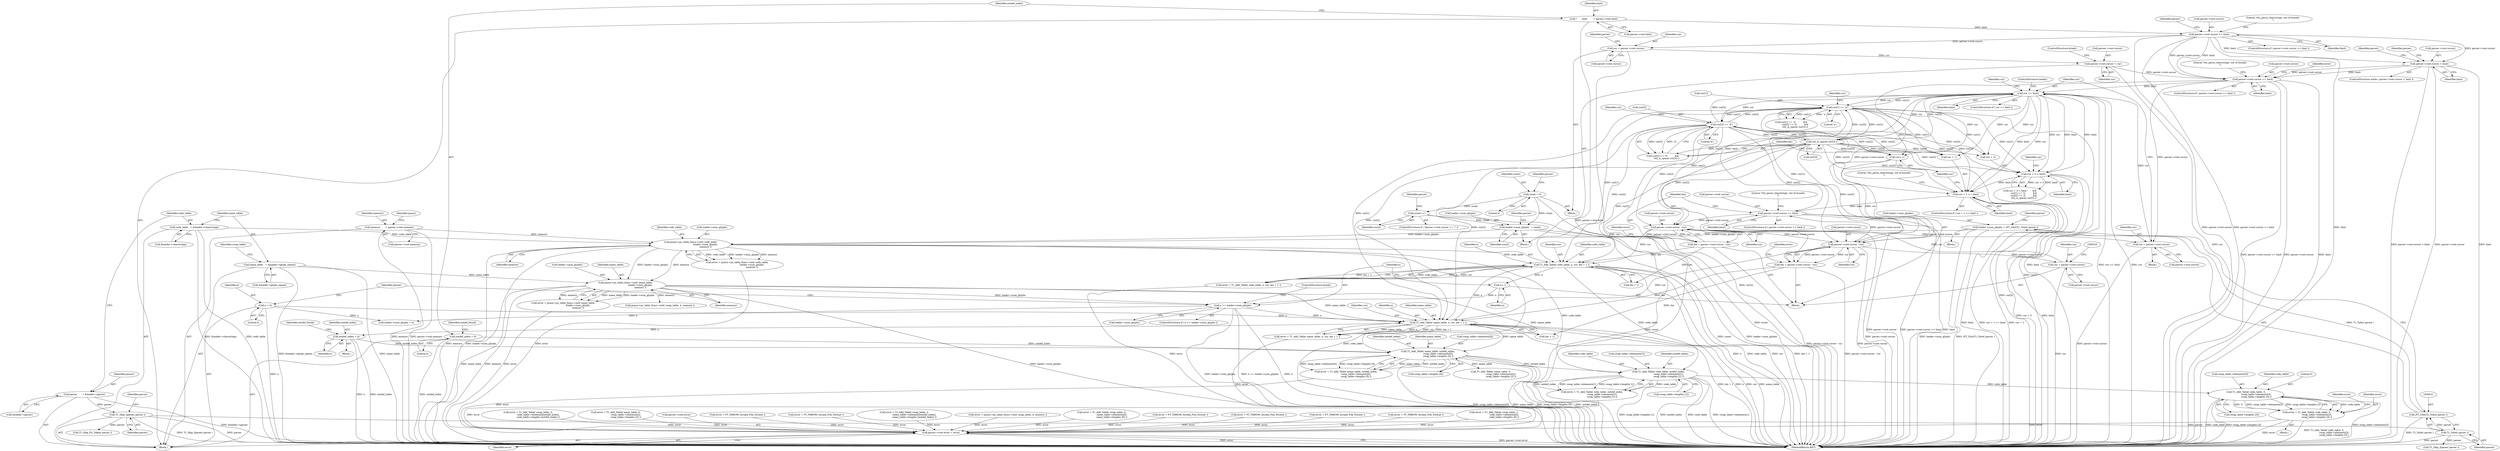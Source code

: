 digraph "0_savannah_dd89710f0f643eb0f99a3830e0712d26c7642acd_0@array" {
"1000740" [label="(Call,T1_Add_Table( code_table, 0,\n                            swap_table->elements[3],\n                            swap_table->lengths [3] ))"];
"1000704" [label="(Call,T1_Add_Table( code_table, notdef_index,\n                            swap_table->elements[1],\n                            swap_table->lengths [1] ))"];
"1000555" [label="(Call,T1_Add_Table( code_table, n, cur, len + 1 ))"];
"1000346" [label="(Call,psaux->ps_table_funcs->init( code_table,\n                                         loader->num_glyphs,\n                                         memory ))"];
"1000134" [label="(Call,code_table   = &loader->charstrings)"];
"1000295" [label="(Call,loader->num_glyphs  = count)"];
"1000243" [label="(Call,count = 0)"];
"1000282" [label="(Call,count++)"];
"1000216" [label="(Call,loader->num_glyphs = (FT_UInt)T1_ToInt( parser ))"];
"1000220" [label="(Call,(FT_UInt)T1_ToInt( parser ))"];
"1000222" [label="(Call,T1_ToInt( parser ))"];
"1000189" [label="(Call,T1_Skip_Spaces( parser ))"];
"1000127" [label="(Call,parser       = &loader->parser)"];
"1000155" [label="(Call,memory       = parser->root.memory)"];
"1000472" [label="(Call,T1_Add_Table( name_table, n, cur, len + 1 ))"];
"1000357" [label="(Call,psaux->ps_table_funcs->init( name_table,\n                                         loader->num_glyphs,\n                                         memory ))"];
"1000141" [label="(Call,name_table   = &loader->glyph_names)"];
"1000375" [label="(Call,n = 0)"];
"1000577" [label="(Call,n >= loader->num_glyphs)"];
"1000574" [label="(Call,n++)"];
"1000407" [label="(Call,cur[1] == 'n')"];
"1000413" [label="(Call,cur[2] == 'd')"];
"1000390" [label="(Call,cur >= limit)"];
"1000382" [label="(Call,cur = parser->root.cursor)"];
"1000329" [label="(Call,parser->root.cursor >= limit)"];
"1000300" [label="(Call,parser->root.cursor = cur)"];
"1000257" [label="(Call,cur = parser->root.cursor)"];
"1000192" [label="(Call,parser->root.cursor >= limit)"];
"1000173" [label="(Call,*       limit        = parser->root.limit)"];
"1000265" [label="(Call,parser->root.cursor < limit)"];
"1000546" [label="(Call,parser->root.cursor - cur)"];
"1000529" [label="(Call,parser->root.cursor >= limit)"];
"1000463" [label="(Call,parser->root.cursor - cur)"];
"1000459" [label="(Call,cur++)"];
"1000418" [label="(Call,t42_is_space( cur[3] ))"];
"1000446" [label="(Call,cur + 1 >= limit)"];
"1000401" [label="(Call,cur + 3 < limit)"];
"1000517" [label="(Call,cur = parser->root.cursor)"];
"1000461" [label="(Call,len = parser->root.cursor - cur)"];
"1000544" [label="(Call,len = parser->root.cursor - cur)"];
"1000686" [label="(Call,T1_Add_Table( name_table, notdef_index,\n                            swap_table->elements[0],\n                            swap_table->lengths [0] ))"];
"1000509" [label="(Call,notdef_index = n)"];
"1000182" [label="(Call,notdef_index = 0)"];
"1000738" [label="(Call,error = T1_Add_Table( code_table, 0,\n                            swap_table->elements[3],\n                            swap_table->lengths [3] ))"];
"1000758" [label="(Call,parser->root.error = error)"];
"1000742" [label="(Literal,0)"];
"1000192" [label="(Call,parser->root.cursor >= limit)"];
"1000414" [label="(Call,cur[2])"];
"1000174" [label="(Identifier,limit)"];
"1000183" [label="(Identifier,notdef_index)"];
"1000754" [label="(Identifier,error)"];
"1000187" [label="(Identifier,notdef_found)"];
"1000265" [label="(Call,parser->root.cursor < limit)"];
"1000309" [label="(Identifier,parser)"];
"1000339" [label="(Call,error = FT_THROW( Invalid_File_Format ))"];
"1000412" [label="(Call,cur[2] == 'd'          &&\n           t42_is_space( cur[3] ))"];
"1000546" [label="(Call,parser->root.cursor - cur)"];
"1000175" [label="(Call,parser->root.limit)"];
"1000257" [label="(Call,cur = parser->root.cursor)"];
"1000347" [label="(Identifier,code_table)"];
"1000705" [label="(Identifier,code_table)"];
"1000246" [label="(Call,T1_Skip_PS_Token( parser ))"];
"1000307" [label="(ControlStructure,break;)"];
"1000539" [label="(Call,error = FT_THROW( Invalid_File_Format ))"];
"1000346" [label="(Call,psaux->ps_table_funcs->init( code_table,\n                                         loader->num_glyphs,\n                                         memory ))"];
"1000381" [label="(Identifier,parser)"];
"1000406" [label="(Call,cur[1] == 'n'          &&\n           cur[2] == 'd'          &&\n           t42_is_space( cur[3] ))"];
"1000156" [label="(Identifier,memory)"];
"1000216" [label="(Call,loader->num_glyphs = (FT_UInt)T1_ToInt( parser ))"];
"1000415" [label="(Identifier,cur)"];
"1000165" [label="(Identifier,psaux)"];
"1000413" [label="(Call,cur[2] == 'd')"];
"1000282" [label="(Call,count++)"];
"1000259" [label="(Call,parser->root.cursor)"];
"1000556" [label="(Identifier,code_table)"];
"1000202" [label="(Call,error = FT_THROW( Invalid_File_Format ))"];
"1000530" [label="(Call,parser->root.cursor)"];
"1000247" [label="(Identifier,parser)"];
"1000740" [label="(Call,T1_Add_Table( code_table, 0,\n                            swap_table->elements[3],\n                            swap_table->lengths [3] ))"];
"1000758" [label="(Call,parser->root.error = error)"];
"1000462" [label="(Identifier,len)"];
"1000443" [label="(Block,)"];
"1000583" [label="(Call,loader->num_glyphs = n)"];
"1000702" [label="(Call,error = T1_Add_Table( code_table, notdef_index,\n                            swap_table->elements[1],\n                            swap_table->lengths [1] ))"];
"1000217" [label="(Call,loader->num_glyphs)"];
"1000689" [label="(Call,swap_table->elements[0])"];
"1000511" [label="(Identifier,n)"];
"1000359" [label="(Call,loader->num_glyphs)"];
"1000306" [label="(Identifier,cur)"];
"1000258" [label="(Identifier,cur)"];
"1000368" [label="(Call,psaux->ps_table_funcs->init( swap_table, 4, memory ))"];
"1000220" [label="(Call,(FT_UInt)T1_ToInt( parser ))"];
"1000127" [label="(Call,parser       = &loader->parser)"];
"1000576" [label="(ControlStructure,if ( n >= loader->num_glyphs ))"];
"1000128" [label="(Identifier,parser)"];
"1000391" [label="(Identifier,cur)"];
"1000296" [label="(Call,loader->num_glyphs)"];
"1000271" [label="(Identifier,limit)"];
"1000243" [label="(Call,count = 0)"];
"1000707" [label="(Call,swap_table->elements[1])"];
"1000582" [label="(ControlStructure,break;)"];
"1000295" [label="(Call,loader->num_glyphs  = count)"];
"1000392" [label="(Identifier,limit)"];
"1000418" [label="(Call,t42_is_space( cur[3] ))"];
"1000264" [label="(ControlStructure,while ( parser->root.cursor < limit ))"];
"1000464" [label="(Call,parser->root.cursor)"];
"1000408" [label="(Call,cur[1])"];
"1000212" [label="(Identifier,parser)"];
"1000400" [label="(Call,cur + 3 < limit        &&\n           cur[1] == 'n'          &&\n           cur[2] == 'd'          &&\n           t42_is_space( cur[3] ))"];
"1000190" [label="(Identifier,parser)"];
"1000384" [label="(Call,parser->root.cursor)"];
"1000508" [label="(Block,)"];
"1000748" [label="(Call,swap_table->lengths [3])"];
"1000666" [label="(Call,error = T1_Add_Table( swap_table, 3,\n                            code_table->elements[notdef_index],\n                            code_table->lengths [notdef_index] ))"];
"1000184" [label="(Literal,0)"];
"1000379" [label="(Block,)"];
"1000706" [label="(Identifier,notdef_index)"];
"1000472" [label="(Call,T1_Add_Table( name_table, n, cur, len + 1 ))"];
"1000143" [label="(Call,&loader->glyph_names)"];
"1000579" [label="(Call,loader->num_glyphs)"];
"1000380" [label="(Call,T1_Skip_Spaces( parser ))"];
"1000278" [label="(Identifier,parser)"];
"1000518" [label="(Identifier,cur)"];
"1000694" [label="(Call,swap_table->lengths [0])"];
"1000519" [label="(Call,parser->root.cursor)"];
"1000557" [label="(Identifier,n)"];
"1000446" [label="(Call,cur + 1 >= limit)"];
"1000547" [label="(Call,parser->root.cursor)"];
"1000223" [label="(Identifier,parser)"];
"1000125" [label="(Block,)"];
"1000375" [label="(Call,n = 0)"];
"1000390" [label="(Call,cur >= limit)"];
"1000351" [label="(Identifier,memory)"];
"1000552" [label="(Identifier,cur)"];
"1000393" [label="(ControlStructure,break;)"];
"1000469" [label="(Identifier,cur)"];
"1000366" [label="(Call,error = psaux->ps_table_funcs->init( swap_table, 4, memory ))"];
"1000303" [label="(Identifier,parser)"];
"1000460" [label="(Identifier,cur)"];
"1000612" [label="(Call,error = T1_Add_Table( swap_table, 0,\n                            name_table->elements[0],\n                            name_table->lengths [0] ))"];
"1000475" [label="(Identifier,cur)"];
"1000545" [label="(Identifier,len)"];
"1000323" [label="(Call,error = FT_THROW( Invalid_File_Format ))"];
"1000470" [label="(Call,error = T1_Add_Table( name_table, n, cur, len + 1 ))"];
"1000764" [label="(Identifier,error)"];
"1000344" [label="(Call,error = psaux->ps_table_funcs->init( code_table,\n                                         loader->num_glyphs,\n                                         memory ))"];
"1000765" [label="(MethodReturn,RET)"];
"1000402" [label="(Call,cur + 3)"];
"1000273" [label="(ControlStructure,if ( *parser->root.cursor == '/' ))"];
"1000555" [label="(Call,T1_Add_Table( code_table, n, cur, len + 1 ))"];
"1000559" [label="(Call,len + 1)"];
"1000215" [label="(Block,)"];
"1000445" [label="(ControlStructure,if ( cur + 1 >= limit ))"];
"1000577" [label="(Call,n >= loader->num_glyphs)"];
"1000474" [label="(Identifier,n)"];
"1000377" [label="(Literal,0)"];
"1000338" [label="(Literal,\"t42_parse_charstrings: out of bounds\n\")"];
"1000419" [label="(Call,cur[3])"];
"1000630" [label="(Call,error = T1_Add_Table( swap_table, 1,\n                            code_table->elements[0],\n                            code_table->lengths [0] ))"];
"1000544" [label="(Call,len = parser->root.cursor - cur)"];
"1000553" [label="(Call,error = T1_Add_Table( code_table, n, cur, len + 1 ))"];
"1000193" [label="(Call,parser->root.cursor)"];
"1000574" [label="(Call,n++)"];
"1000332" [label="(Identifier,parser)"];
"1000182" [label="(Call,notdef_index = 0)"];
"1000529" [label="(Call,parser->root.cursor >= limit)"];
"1000222" [label="(Call,T1_ToInt( parser ))"];
"1000141" [label="(Call,name_table   = &loader->glyph_names)"];
"1000149" [label="(Identifier,swap_table)"];
"1000155" [label="(Call,memory       = parser->root.memory)"];
"1000195" [label="(Identifier,parser)"];
"1000720" [label="(Call,error = T1_Add_Table( name_table, 0,\n                            swap_table->elements[2],\n                            swap_table->lengths [2] ))"];
"1000329" [label="(Call,parser->root.cursor >= limit)"];
"1000191" [label="(ControlStructure,if ( parser->root.cursor >= limit ))"];
"1000712" [label="(Call,swap_table->lengths [1])"];
"1000241" [label="(Block,)"];
"1000476" [label="(Call,len + 1)"];
"1000684" [label="(Call,error = T1_Add_Table( name_table, notdef_index,\n                            swap_table->elements[0],\n                            swap_table->lengths [0] ))"];
"1000135" [label="(Identifier,code_table)"];
"1000405" [label="(Identifier,limit)"];
"1000201" [label="(Literal,\"t42_parse_charstrings: out of bounds\n\")"];
"1000704" [label="(Call,T1_Add_Table( code_table, notdef_index,\n                            swap_table->elements[1],\n                            swap_table->lengths [1] ))"];
"1000517" [label="(Call,cur = parser->root.cursor)"];
"1000245" [label="(Literal,0)"];
"1000357" [label="(Call,psaux->ps_table_funcs->init( name_table,\n                                         loader->num_glyphs,\n                                         memory ))"];
"1000538" [label="(Literal,\"t42_parse_charstrings: out of bounds\n\")"];
"1000611" [label="(Block,)"];
"1000450" [label="(Identifier,limit)"];
"1000328" [label="(ControlStructure,if ( parser->root.cursor >= limit ))"];
"1000299" [label="(Identifier,count)"];
"1000157" [label="(Call,parser->root.memory)"];
"1000330" [label="(Call,parser->root.cursor)"];
"1000376" [label="(Identifier,n)"];
"1000535" [label="(Identifier,limit)"];
"1000294" [label="(Block,)"];
"1000686" [label="(Call,T1_Add_Table( name_table, notdef_index,\n                            swap_table->elements[0],\n                            swap_table->lengths [0] ))"];
"1000688" [label="(Identifier,notdef_index)"];
"1000463" [label="(Call,parser->root.cursor - cur)"];
"1000759" [label="(Call,parser->root.error)"];
"1000198" [label="(Identifier,limit)"];
"1000722" [label="(Call,T1_Add_Table( name_table, 0,\n                            swap_table->elements[2],\n                            swap_table->lengths [2] ))"];
"1000382" [label="(Call,cur = parser->root.cursor)"];
"1000558" [label="(Identifier,cur)"];
"1000738" [label="(Call,error = T1_Add_Table( code_table, 0,\n                            swap_table->elements[3],\n                            swap_table->lengths [3] ))"];
"1000227" [label="(Identifier,parser)"];
"1000355" [label="(Call,error = psaux->ps_table_funcs->init( name_table,\n                                         loader->num_glyphs,\n                                         memory ))"];
"1000401" [label="(Call,cur + 3 < limit)"];
"1000554" [label="(Identifier,error)"];
"1000398" [label="(Identifier,cur)"];
"1000743" [label="(Call,swap_table->elements[3])"];
"1000417" [label="(Literal,'d')"];
"1000578" [label="(Identifier,n)"];
"1000471" [label="(Identifier,error)"];
"1000407" [label="(Call,cur[1] == 'n')"];
"1000447" [label="(Call,cur + 1)"];
"1000411" [label="(Literal,'n')"];
"1000142" [label="(Identifier,name_table)"];
"1000383" [label="(Identifier,cur)"];
"1000348" [label="(Call,loader->num_glyphs)"];
"1000509" [label="(Call,notdef_index = n)"];
"1000454" [label="(Call,error = FT_THROW( Invalid_File_Format ))"];
"1000513" [label="(Identifier,notdef_found)"];
"1000575" [label="(Identifier,n)"];
"1000134" [label="(Call,code_table   = &loader->charstrings)"];
"1000283" [label="(Identifier,count)"];
"1000687" [label="(Identifier,name_table)"];
"1000741" [label="(Identifier,code_table)"];
"1000459" [label="(Call,cur++)"];
"1000453" [label="(Literal,\"t42_parse_charstrings: out of bounds\n\")"];
"1000362" [label="(Identifier,memory)"];
"1000301" [label="(Call,parser->root.cursor)"];
"1000189" [label="(Call,T1_Skip_Spaces( parser ))"];
"1000420" [label="(Identifier,cur)"];
"1000244" [label="(Identifier,count)"];
"1000335" [label="(Identifier,limit)"];
"1000268" [label="(Identifier,parser)"];
"1000173" [label="(Call,*       limit        = parser->root.limit)"];
"1000409" [label="(Identifier,cur)"];
"1000136" [label="(Call,&loader->charstrings)"];
"1000358" [label="(Identifier,name_table)"];
"1000594" [label="(Call,error = FT_THROW( Invalid_File_Format ))"];
"1000300" [label="(Call,parser->root.cursor = cur)"];
"1000129" [label="(Call,&loader->parser)"];
"1000345" [label="(Identifier,error)"];
"1000739" [label="(Identifier,error)"];
"1000648" [label="(Call,error = T1_Add_Table( swap_table, 2,\n                            name_table->elements[notdef_index],\n                            name_table->lengths [notdef_index] ))"];
"1000473" [label="(Identifier,name_table)"];
"1000389" [label="(ControlStructure,if ( cur >= limit ))"];
"1000510" [label="(Identifier,notdef_index)"];
"1000461" [label="(Call,len = parser->root.cursor - cur)"];
"1000528" [label="(ControlStructure,if ( parser->root.cursor >= limit ))"];
"1000266" [label="(Call,parser->root.cursor)"];
"1000740" -> "1000738"  [label="AST: "];
"1000740" -> "1000748"  [label="CFG: "];
"1000741" -> "1000740"  [label="AST: "];
"1000742" -> "1000740"  [label="AST: "];
"1000743" -> "1000740"  [label="AST: "];
"1000748" -> "1000740"  [label="AST: "];
"1000738" -> "1000740"  [label="CFG: "];
"1000740" -> "1000765"  [label="DDG: swap_table->lengths [3]"];
"1000740" -> "1000765"  [label="DDG: swap_table->elements[3]"];
"1000740" -> "1000765"  [label="DDG: code_table"];
"1000740" -> "1000738"  [label="DDG: code_table"];
"1000740" -> "1000738"  [label="DDG: 0"];
"1000740" -> "1000738"  [label="DDG: swap_table->elements[3]"];
"1000740" -> "1000738"  [label="DDG: swap_table->lengths [3]"];
"1000704" -> "1000740"  [label="DDG: code_table"];
"1000704" -> "1000702"  [label="AST: "];
"1000704" -> "1000712"  [label="CFG: "];
"1000705" -> "1000704"  [label="AST: "];
"1000706" -> "1000704"  [label="AST: "];
"1000707" -> "1000704"  [label="AST: "];
"1000712" -> "1000704"  [label="AST: "];
"1000702" -> "1000704"  [label="CFG: "];
"1000704" -> "1000765"  [label="DDG: swap_table->lengths [1]"];
"1000704" -> "1000765"  [label="DDG: notdef_index"];
"1000704" -> "1000765"  [label="DDG: code_table"];
"1000704" -> "1000765"  [label="DDG: swap_table->elements[1]"];
"1000704" -> "1000702"  [label="DDG: code_table"];
"1000704" -> "1000702"  [label="DDG: notdef_index"];
"1000704" -> "1000702"  [label="DDG: swap_table->elements[1]"];
"1000704" -> "1000702"  [label="DDG: swap_table->lengths [1]"];
"1000555" -> "1000704"  [label="DDG: code_table"];
"1000346" -> "1000704"  [label="DDG: code_table"];
"1000686" -> "1000704"  [label="DDG: notdef_index"];
"1000555" -> "1000553"  [label="AST: "];
"1000555" -> "1000559"  [label="CFG: "];
"1000556" -> "1000555"  [label="AST: "];
"1000557" -> "1000555"  [label="AST: "];
"1000558" -> "1000555"  [label="AST: "];
"1000559" -> "1000555"  [label="AST: "];
"1000553" -> "1000555"  [label="CFG: "];
"1000555" -> "1000765"  [label="DDG: n"];
"1000555" -> "1000765"  [label="DDG: code_table"];
"1000555" -> "1000765"  [label="DDG: cur"];
"1000555" -> "1000765"  [label="DDG: len + 1"];
"1000555" -> "1000553"  [label="DDG: code_table"];
"1000555" -> "1000553"  [label="DDG: n"];
"1000555" -> "1000553"  [label="DDG: cur"];
"1000555" -> "1000553"  [label="DDG: len + 1"];
"1000346" -> "1000555"  [label="DDG: code_table"];
"1000472" -> "1000555"  [label="DDG: n"];
"1000407" -> "1000555"  [label="DDG: cur[1]"];
"1000413" -> "1000555"  [label="DDG: cur[2]"];
"1000418" -> "1000555"  [label="DDG: cur[3]"];
"1000546" -> "1000555"  [label="DDG: cur"];
"1000544" -> "1000555"  [label="DDG: len"];
"1000555" -> "1000574"  [label="DDG: n"];
"1000346" -> "1000344"  [label="AST: "];
"1000346" -> "1000351"  [label="CFG: "];
"1000347" -> "1000346"  [label="AST: "];
"1000348" -> "1000346"  [label="AST: "];
"1000351" -> "1000346"  [label="AST: "];
"1000344" -> "1000346"  [label="CFG: "];
"1000346" -> "1000765"  [label="DDG: memory"];
"1000346" -> "1000765"  [label="DDG: loader->num_glyphs"];
"1000346" -> "1000765"  [label="DDG: code_table"];
"1000346" -> "1000344"  [label="DDG: code_table"];
"1000346" -> "1000344"  [label="DDG: loader->num_glyphs"];
"1000346" -> "1000344"  [label="DDG: memory"];
"1000134" -> "1000346"  [label="DDG: code_table"];
"1000295" -> "1000346"  [label="DDG: loader->num_glyphs"];
"1000216" -> "1000346"  [label="DDG: loader->num_glyphs"];
"1000155" -> "1000346"  [label="DDG: memory"];
"1000346" -> "1000357"  [label="DDG: loader->num_glyphs"];
"1000346" -> "1000357"  [label="DDG: memory"];
"1000134" -> "1000125"  [label="AST: "];
"1000134" -> "1000136"  [label="CFG: "];
"1000135" -> "1000134"  [label="AST: "];
"1000136" -> "1000134"  [label="AST: "];
"1000142" -> "1000134"  [label="CFG: "];
"1000134" -> "1000765"  [label="DDG: code_table"];
"1000134" -> "1000765"  [label="DDG: &loader->charstrings"];
"1000295" -> "1000294"  [label="AST: "];
"1000295" -> "1000299"  [label="CFG: "];
"1000296" -> "1000295"  [label="AST: "];
"1000299" -> "1000295"  [label="AST: "];
"1000303" -> "1000295"  [label="CFG: "];
"1000295" -> "1000765"  [label="DDG: loader->num_glyphs"];
"1000295" -> "1000765"  [label="DDG: count"];
"1000243" -> "1000295"  [label="DDG: count"];
"1000282" -> "1000295"  [label="DDG: count"];
"1000243" -> "1000241"  [label="AST: "];
"1000243" -> "1000245"  [label="CFG: "];
"1000244" -> "1000243"  [label="AST: "];
"1000245" -> "1000243"  [label="AST: "];
"1000247" -> "1000243"  [label="CFG: "];
"1000243" -> "1000765"  [label="DDG: count"];
"1000243" -> "1000282"  [label="DDG: count"];
"1000282" -> "1000273"  [label="AST: "];
"1000282" -> "1000283"  [label="CFG: "];
"1000283" -> "1000282"  [label="AST: "];
"1000309" -> "1000282"  [label="CFG: "];
"1000282" -> "1000765"  [label="DDG: count"];
"1000216" -> "1000215"  [label="AST: "];
"1000216" -> "1000220"  [label="CFG: "];
"1000217" -> "1000216"  [label="AST: "];
"1000220" -> "1000216"  [label="AST: "];
"1000227" -> "1000216"  [label="CFG: "];
"1000216" -> "1000765"  [label="DDG: loader->num_glyphs"];
"1000216" -> "1000765"  [label="DDG: (FT_UInt)T1_ToInt( parser )"];
"1000220" -> "1000216"  [label="DDG: T1_ToInt( parser )"];
"1000220" -> "1000222"  [label="CFG: "];
"1000221" -> "1000220"  [label="AST: "];
"1000222" -> "1000220"  [label="AST: "];
"1000220" -> "1000765"  [label="DDG: T1_ToInt( parser )"];
"1000222" -> "1000220"  [label="DDG: parser"];
"1000222" -> "1000223"  [label="CFG: "];
"1000223" -> "1000222"  [label="AST: "];
"1000222" -> "1000765"  [label="DDG: parser"];
"1000189" -> "1000222"  [label="DDG: parser"];
"1000222" -> "1000380"  [label="DDG: parser"];
"1000189" -> "1000125"  [label="AST: "];
"1000189" -> "1000190"  [label="CFG: "];
"1000190" -> "1000189"  [label="AST: "];
"1000195" -> "1000189"  [label="CFG: "];
"1000189" -> "1000765"  [label="DDG: parser"];
"1000189" -> "1000765"  [label="DDG: T1_Skip_Spaces( parser )"];
"1000127" -> "1000189"  [label="DDG: parser"];
"1000189" -> "1000246"  [label="DDG: parser"];
"1000127" -> "1000125"  [label="AST: "];
"1000127" -> "1000129"  [label="CFG: "];
"1000128" -> "1000127"  [label="AST: "];
"1000129" -> "1000127"  [label="AST: "];
"1000135" -> "1000127"  [label="CFG: "];
"1000127" -> "1000765"  [label="DDG: &loader->parser"];
"1000155" -> "1000125"  [label="AST: "];
"1000155" -> "1000157"  [label="CFG: "];
"1000156" -> "1000155"  [label="AST: "];
"1000157" -> "1000155"  [label="AST: "];
"1000165" -> "1000155"  [label="CFG: "];
"1000155" -> "1000765"  [label="DDG: parser->root.memory"];
"1000155" -> "1000765"  [label="DDG: memory"];
"1000472" -> "1000470"  [label="AST: "];
"1000472" -> "1000476"  [label="CFG: "];
"1000473" -> "1000472"  [label="AST: "];
"1000474" -> "1000472"  [label="AST: "];
"1000475" -> "1000472"  [label="AST: "];
"1000476" -> "1000472"  [label="AST: "];
"1000470" -> "1000472"  [label="CFG: "];
"1000472" -> "1000765"  [label="DDG: len + 1"];
"1000472" -> "1000765"  [label="DDG: n"];
"1000472" -> "1000765"  [label="DDG: cur"];
"1000472" -> "1000765"  [label="DDG: name_table"];
"1000472" -> "1000470"  [label="DDG: name_table"];
"1000472" -> "1000470"  [label="DDG: n"];
"1000472" -> "1000470"  [label="DDG: cur"];
"1000472" -> "1000470"  [label="DDG: len + 1"];
"1000357" -> "1000472"  [label="DDG: name_table"];
"1000375" -> "1000472"  [label="DDG: n"];
"1000577" -> "1000472"  [label="DDG: n"];
"1000407" -> "1000472"  [label="DDG: cur[1]"];
"1000413" -> "1000472"  [label="DDG: cur[2]"];
"1000463" -> "1000472"  [label="DDG: cur"];
"1000418" -> "1000472"  [label="DDG: cur[3]"];
"1000461" -> "1000472"  [label="DDG: len"];
"1000472" -> "1000509"  [label="DDG: n"];
"1000472" -> "1000686"  [label="DDG: name_table"];
"1000357" -> "1000355"  [label="AST: "];
"1000357" -> "1000362"  [label="CFG: "];
"1000358" -> "1000357"  [label="AST: "];
"1000359" -> "1000357"  [label="AST: "];
"1000362" -> "1000357"  [label="AST: "];
"1000355" -> "1000357"  [label="CFG: "];
"1000357" -> "1000765"  [label="DDG: name_table"];
"1000357" -> "1000765"  [label="DDG: memory"];
"1000357" -> "1000765"  [label="DDG: loader->num_glyphs"];
"1000357" -> "1000355"  [label="DDG: name_table"];
"1000357" -> "1000355"  [label="DDG: loader->num_glyphs"];
"1000357" -> "1000355"  [label="DDG: memory"];
"1000141" -> "1000357"  [label="DDG: name_table"];
"1000357" -> "1000368"  [label="DDG: memory"];
"1000357" -> "1000577"  [label="DDG: loader->num_glyphs"];
"1000357" -> "1000686"  [label="DDG: name_table"];
"1000141" -> "1000125"  [label="AST: "];
"1000141" -> "1000143"  [label="CFG: "];
"1000142" -> "1000141"  [label="AST: "];
"1000143" -> "1000141"  [label="AST: "];
"1000149" -> "1000141"  [label="CFG: "];
"1000141" -> "1000765"  [label="DDG: name_table"];
"1000141" -> "1000765"  [label="DDG: &loader->glyph_names"];
"1000375" -> "1000125"  [label="AST: "];
"1000375" -> "1000377"  [label="CFG: "];
"1000376" -> "1000375"  [label="AST: "];
"1000377" -> "1000375"  [label="AST: "];
"1000381" -> "1000375"  [label="CFG: "];
"1000375" -> "1000765"  [label="DDG: n"];
"1000375" -> "1000583"  [label="DDG: n"];
"1000577" -> "1000576"  [label="AST: "];
"1000577" -> "1000579"  [label="CFG: "];
"1000578" -> "1000577"  [label="AST: "];
"1000579" -> "1000577"  [label="AST: "];
"1000381" -> "1000577"  [label="CFG: "];
"1000582" -> "1000577"  [label="CFG: "];
"1000577" -> "1000765"  [label="DDG: loader->num_glyphs"];
"1000577" -> "1000765"  [label="DDG: n >= loader->num_glyphs"];
"1000577" -> "1000765"  [label="DDG: n"];
"1000574" -> "1000577"  [label="DDG: n"];
"1000577" -> "1000583"  [label="DDG: n"];
"1000574" -> "1000443"  [label="AST: "];
"1000574" -> "1000575"  [label="CFG: "];
"1000575" -> "1000574"  [label="AST: "];
"1000578" -> "1000574"  [label="CFG: "];
"1000407" -> "1000406"  [label="AST: "];
"1000407" -> "1000411"  [label="CFG: "];
"1000408" -> "1000407"  [label="AST: "];
"1000411" -> "1000407"  [label="AST: "];
"1000415" -> "1000407"  [label="CFG: "];
"1000406" -> "1000407"  [label="CFG: "];
"1000407" -> "1000765"  [label="DDG: cur[1]"];
"1000407" -> "1000390"  [label="DDG: cur[1]"];
"1000407" -> "1000401"  [label="DDG: cur[1]"];
"1000407" -> "1000402"  [label="DDG: cur[1]"];
"1000407" -> "1000406"  [label="DDG: cur[1]"];
"1000407" -> "1000406"  [label="DDG: 'n'"];
"1000413" -> "1000407"  [label="DDG: cur[2]"];
"1000390" -> "1000407"  [label="DDG: cur"];
"1000418" -> "1000407"  [label="DDG: cur[3]"];
"1000407" -> "1000413"  [label="DDG: cur[1]"];
"1000407" -> "1000418"  [label="DDG: cur[1]"];
"1000407" -> "1000446"  [label="DDG: cur[1]"];
"1000407" -> "1000447"  [label="DDG: cur[1]"];
"1000407" -> "1000459"  [label="DDG: cur[1]"];
"1000407" -> "1000463"  [label="DDG: cur[1]"];
"1000407" -> "1000546"  [label="DDG: cur[1]"];
"1000413" -> "1000412"  [label="AST: "];
"1000413" -> "1000417"  [label="CFG: "];
"1000414" -> "1000413"  [label="AST: "];
"1000417" -> "1000413"  [label="AST: "];
"1000420" -> "1000413"  [label="CFG: "];
"1000412" -> "1000413"  [label="CFG: "];
"1000413" -> "1000765"  [label="DDG: cur[2]"];
"1000413" -> "1000390"  [label="DDG: cur[2]"];
"1000413" -> "1000401"  [label="DDG: cur[2]"];
"1000413" -> "1000402"  [label="DDG: cur[2]"];
"1000413" -> "1000412"  [label="DDG: cur[2]"];
"1000413" -> "1000412"  [label="DDG: 'd'"];
"1000390" -> "1000413"  [label="DDG: cur"];
"1000418" -> "1000413"  [label="DDG: cur[3]"];
"1000413" -> "1000418"  [label="DDG: cur[2]"];
"1000413" -> "1000446"  [label="DDG: cur[2]"];
"1000413" -> "1000447"  [label="DDG: cur[2]"];
"1000413" -> "1000459"  [label="DDG: cur[2]"];
"1000413" -> "1000463"  [label="DDG: cur[2]"];
"1000413" -> "1000546"  [label="DDG: cur[2]"];
"1000390" -> "1000389"  [label="AST: "];
"1000390" -> "1000392"  [label="CFG: "];
"1000391" -> "1000390"  [label="AST: "];
"1000392" -> "1000390"  [label="AST: "];
"1000393" -> "1000390"  [label="CFG: "];
"1000398" -> "1000390"  [label="CFG: "];
"1000390" -> "1000765"  [label="DDG: limit"];
"1000390" -> "1000765"  [label="DDG: cur >= limit"];
"1000390" -> "1000765"  [label="DDG: cur"];
"1000382" -> "1000390"  [label="DDG: cur"];
"1000418" -> "1000390"  [label="DDG: cur[3]"];
"1000401" -> "1000390"  [label="DDG: limit"];
"1000529" -> "1000390"  [label="DDG: limit"];
"1000329" -> "1000390"  [label="DDG: limit"];
"1000390" -> "1000401"  [label="DDG: cur"];
"1000390" -> "1000401"  [label="DDG: limit"];
"1000390" -> "1000402"  [label="DDG: cur"];
"1000390" -> "1000418"  [label="DDG: cur"];
"1000390" -> "1000446"  [label="DDG: cur"];
"1000390" -> "1000446"  [label="DDG: limit"];
"1000390" -> "1000447"  [label="DDG: cur"];
"1000390" -> "1000459"  [label="DDG: cur"];
"1000382" -> "1000379"  [label="AST: "];
"1000382" -> "1000384"  [label="CFG: "];
"1000383" -> "1000382"  [label="AST: "];
"1000384" -> "1000382"  [label="AST: "];
"1000391" -> "1000382"  [label="CFG: "];
"1000382" -> "1000765"  [label="DDG: parser->root.cursor"];
"1000329" -> "1000382"  [label="DDG: parser->root.cursor"];
"1000546" -> "1000382"  [label="DDG: parser->root.cursor"];
"1000329" -> "1000328"  [label="AST: "];
"1000329" -> "1000335"  [label="CFG: "];
"1000330" -> "1000329"  [label="AST: "];
"1000335" -> "1000329"  [label="AST: "];
"1000338" -> "1000329"  [label="CFG: "];
"1000345" -> "1000329"  [label="CFG: "];
"1000329" -> "1000765"  [label="DDG: parser->root.cursor >= limit"];
"1000329" -> "1000765"  [label="DDG: parser->root.cursor"];
"1000329" -> "1000765"  [label="DDG: limit"];
"1000300" -> "1000329"  [label="DDG: parser->root.cursor"];
"1000265" -> "1000329"  [label="DDG: parser->root.cursor"];
"1000265" -> "1000329"  [label="DDG: limit"];
"1000192" -> "1000329"  [label="DDG: parser->root.cursor"];
"1000192" -> "1000329"  [label="DDG: limit"];
"1000329" -> "1000463"  [label="DDG: parser->root.cursor"];
"1000300" -> "1000294"  [label="AST: "];
"1000300" -> "1000306"  [label="CFG: "];
"1000301" -> "1000300"  [label="AST: "];
"1000306" -> "1000300"  [label="AST: "];
"1000307" -> "1000300"  [label="CFG: "];
"1000300" -> "1000765"  [label="DDG: cur"];
"1000257" -> "1000300"  [label="DDG: cur"];
"1000257" -> "1000241"  [label="AST: "];
"1000257" -> "1000259"  [label="CFG: "];
"1000258" -> "1000257"  [label="AST: "];
"1000259" -> "1000257"  [label="AST: "];
"1000268" -> "1000257"  [label="CFG: "];
"1000257" -> "1000765"  [label="DDG: cur"];
"1000192" -> "1000257"  [label="DDG: parser->root.cursor"];
"1000192" -> "1000191"  [label="AST: "];
"1000192" -> "1000198"  [label="CFG: "];
"1000193" -> "1000192"  [label="AST: "];
"1000198" -> "1000192"  [label="AST: "];
"1000201" -> "1000192"  [label="CFG: "];
"1000212" -> "1000192"  [label="CFG: "];
"1000192" -> "1000765"  [label="DDG: parser->root.cursor"];
"1000192" -> "1000765"  [label="DDG: parser->root.cursor >= limit"];
"1000192" -> "1000765"  [label="DDG: limit"];
"1000173" -> "1000192"  [label="DDG: limit"];
"1000192" -> "1000265"  [label="DDG: parser->root.cursor"];
"1000192" -> "1000265"  [label="DDG: limit"];
"1000173" -> "1000125"  [label="AST: "];
"1000173" -> "1000175"  [label="CFG: "];
"1000174" -> "1000173"  [label="AST: "];
"1000175" -> "1000173"  [label="AST: "];
"1000183" -> "1000173"  [label="CFG: "];
"1000173" -> "1000765"  [label="DDG: parser->root.limit"];
"1000265" -> "1000264"  [label="AST: "];
"1000265" -> "1000271"  [label="CFG: "];
"1000266" -> "1000265"  [label="AST: "];
"1000271" -> "1000265"  [label="AST: "];
"1000278" -> "1000265"  [label="CFG: "];
"1000332" -> "1000265"  [label="CFG: "];
"1000265" -> "1000765"  [label="DDG: parser->root.cursor < limit"];
"1000265" -> "1000765"  [label="DDG: parser->root.cursor"];
"1000265" -> "1000765"  [label="DDG: limit"];
"1000546" -> "1000544"  [label="AST: "];
"1000546" -> "1000552"  [label="CFG: "];
"1000547" -> "1000546"  [label="AST: "];
"1000552" -> "1000546"  [label="AST: "];
"1000544" -> "1000546"  [label="CFG: "];
"1000546" -> "1000765"  [label="DDG: parser->root.cursor"];
"1000546" -> "1000463"  [label="DDG: parser->root.cursor"];
"1000546" -> "1000544"  [label="DDG: parser->root.cursor"];
"1000546" -> "1000544"  [label="DDG: cur"];
"1000529" -> "1000546"  [label="DDG: parser->root.cursor"];
"1000517" -> "1000546"  [label="DDG: cur"];
"1000418" -> "1000546"  [label="DDG: cur[3]"];
"1000529" -> "1000528"  [label="AST: "];
"1000529" -> "1000535"  [label="CFG: "];
"1000530" -> "1000529"  [label="AST: "];
"1000535" -> "1000529"  [label="AST: "];
"1000538" -> "1000529"  [label="CFG: "];
"1000545" -> "1000529"  [label="CFG: "];
"1000529" -> "1000765"  [label="DDG: parser->root.cursor"];
"1000529" -> "1000765"  [label="DDG: parser->root.cursor >= limit"];
"1000529" -> "1000765"  [label="DDG: limit"];
"1000463" -> "1000529"  [label="DDG: parser->root.cursor"];
"1000446" -> "1000529"  [label="DDG: limit"];
"1000463" -> "1000461"  [label="AST: "];
"1000463" -> "1000469"  [label="CFG: "];
"1000464" -> "1000463"  [label="AST: "];
"1000469" -> "1000463"  [label="AST: "];
"1000461" -> "1000463"  [label="CFG: "];
"1000463" -> "1000765"  [label="DDG: parser->root.cursor"];
"1000463" -> "1000461"  [label="DDG: parser->root.cursor"];
"1000463" -> "1000461"  [label="DDG: cur"];
"1000459" -> "1000463"  [label="DDG: cur"];
"1000418" -> "1000463"  [label="DDG: cur[3]"];
"1000463" -> "1000517"  [label="DDG: parser->root.cursor"];
"1000459" -> "1000443"  [label="AST: "];
"1000459" -> "1000460"  [label="CFG: "];
"1000460" -> "1000459"  [label="AST: "];
"1000462" -> "1000459"  [label="CFG: "];
"1000418" -> "1000459"  [label="DDG: cur[3]"];
"1000418" -> "1000412"  [label="AST: "];
"1000418" -> "1000419"  [label="CFG: "];
"1000419" -> "1000418"  [label="AST: "];
"1000412" -> "1000418"  [label="CFG: "];
"1000418" -> "1000765"  [label="DDG: cur[3]"];
"1000418" -> "1000401"  [label="DDG: cur[3]"];
"1000418" -> "1000402"  [label="DDG: cur[3]"];
"1000418" -> "1000412"  [label="DDG: cur[3]"];
"1000418" -> "1000446"  [label="DDG: cur[3]"];
"1000418" -> "1000447"  [label="DDG: cur[3]"];
"1000446" -> "1000445"  [label="AST: "];
"1000446" -> "1000450"  [label="CFG: "];
"1000447" -> "1000446"  [label="AST: "];
"1000450" -> "1000446"  [label="AST: "];
"1000453" -> "1000446"  [label="CFG: "];
"1000460" -> "1000446"  [label="CFG: "];
"1000446" -> "1000765"  [label="DDG: limit"];
"1000446" -> "1000765"  [label="DDG: cur + 1 >= limit"];
"1000446" -> "1000765"  [label="DDG: cur + 1"];
"1000401" -> "1000446"  [label="DDG: limit"];
"1000401" -> "1000400"  [label="AST: "];
"1000401" -> "1000405"  [label="CFG: "];
"1000402" -> "1000401"  [label="AST: "];
"1000405" -> "1000401"  [label="AST: "];
"1000409" -> "1000401"  [label="CFG: "];
"1000400" -> "1000401"  [label="CFG: "];
"1000401" -> "1000765"  [label="DDG: limit"];
"1000401" -> "1000765"  [label="DDG: cur + 3"];
"1000401" -> "1000400"  [label="DDG: cur + 3"];
"1000401" -> "1000400"  [label="DDG: limit"];
"1000517" -> "1000443"  [label="AST: "];
"1000517" -> "1000519"  [label="CFG: "];
"1000518" -> "1000517"  [label="AST: "];
"1000519" -> "1000517"  [label="AST: "];
"1000525" -> "1000517"  [label="CFG: "];
"1000517" -> "1000765"  [label="DDG: cur"];
"1000461" -> "1000443"  [label="AST: "];
"1000462" -> "1000461"  [label="AST: "];
"1000471" -> "1000461"  [label="CFG: "];
"1000461" -> "1000765"  [label="DDG: parser->root.cursor - cur"];
"1000461" -> "1000476"  [label="DDG: len"];
"1000544" -> "1000443"  [label="AST: "];
"1000545" -> "1000544"  [label="AST: "];
"1000554" -> "1000544"  [label="CFG: "];
"1000544" -> "1000765"  [label="DDG: parser->root.cursor - cur"];
"1000544" -> "1000559"  [label="DDG: len"];
"1000686" -> "1000684"  [label="AST: "];
"1000686" -> "1000694"  [label="CFG: "];
"1000687" -> "1000686"  [label="AST: "];
"1000688" -> "1000686"  [label="AST: "];
"1000689" -> "1000686"  [label="AST: "];
"1000694" -> "1000686"  [label="AST: "];
"1000684" -> "1000686"  [label="CFG: "];
"1000686" -> "1000765"  [label="DDG: swap_table->elements[0]"];
"1000686" -> "1000765"  [label="DDG: name_table"];
"1000686" -> "1000765"  [label="DDG: swap_table->lengths [0]"];
"1000686" -> "1000765"  [label="DDG: notdef_index"];
"1000686" -> "1000684"  [label="DDG: name_table"];
"1000686" -> "1000684"  [label="DDG: notdef_index"];
"1000686" -> "1000684"  [label="DDG: swap_table->elements[0]"];
"1000686" -> "1000684"  [label="DDG: swap_table->lengths [0]"];
"1000509" -> "1000686"  [label="DDG: notdef_index"];
"1000182" -> "1000686"  [label="DDG: notdef_index"];
"1000686" -> "1000722"  [label="DDG: name_table"];
"1000509" -> "1000508"  [label="AST: "];
"1000509" -> "1000511"  [label="CFG: "];
"1000510" -> "1000509"  [label="AST: "];
"1000511" -> "1000509"  [label="AST: "];
"1000513" -> "1000509"  [label="CFG: "];
"1000509" -> "1000765"  [label="DDG: n"];
"1000509" -> "1000765"  [label="DDG: notdef_index"];
"1000182" -> "1000125"  [label="AST: "];
"1000182" -> "1000184"  [label="CFG: "];
"1000183" -> "1000182"  [label="AST: "];
"1000184" -> "1000182"  [label="AST: "];
"1000187" -> "1000182"  [label="CFG: "];
"1000182" -> "1000765"  [label="DDG: notdef_index"];
"1000738" -> "1000611"  [label="AST: "];
"1000739" -> "1000738"  [label="AST: "];
"1000754" -> "1000738"  [label="CFG: "];
"1000738" -> "1000765"  [label="DDG: error"];
"1000738" -> "1000765"  [label="DDG: T1_Add_Table( code_table, 0,\n                            swap_table->elements[3],\n                            swap_table->lengths [3] )"];
"1000738" -> "1000758"  [label="DDG: error"];
"1000758" -> "1000125"  [label="AST: "];
"1000758" -> "1000764"  [label="CFG: "];
"1000759" -> "1000758"  [label="AST: "];
"1000764" -> "1000758"  [label="AST: "];
"1000765" -> "1000758"  [label="CFG: "];
"1000758" -> "1000765"  [label="DDG: parser->root.error"];
"1000758" -> "1000765"  [label="DDG: error"];
"1000355" -> "1000758"  [label="DDG: error"];
"1000594" -> "1000758"  [label="DDG: error"];
"1000684" -> "1000758"  [label="DDG: error"];
"1000630" -> "1000758"  [label="DDG: error"];
"1000366" -> "1000758"  [label="DDG: error"];
"1000648" -> "1000758"  [label="DDG: error"];
"1000323" -> "1000758"  [label="DDG: error"];
"1000470" -> "1000758"  [label="DDG: error"];
"1000344" -> "1000758"  [label="DDG: error"];
"1000666" -> "1000758"  [label="DDG: error"];
"1000539" -> "1000758"  [label="DDG: error"];
"1000454" -> "1000758"  [label="DDG: error"];
"1000612" -> "1000758"  [label="DDG: error"];
"1000553" -> "1000758"  [label="DDG: error"];
"1000202" -> "1000758"  [label="DDG: error"];
"1000720" -> "1000758"  [label="DDG: error"];
"1000339" -> "1000758"  [label="DDG: error"];
"1000702" -> "1000758"  [label="DDG: error"];
}
